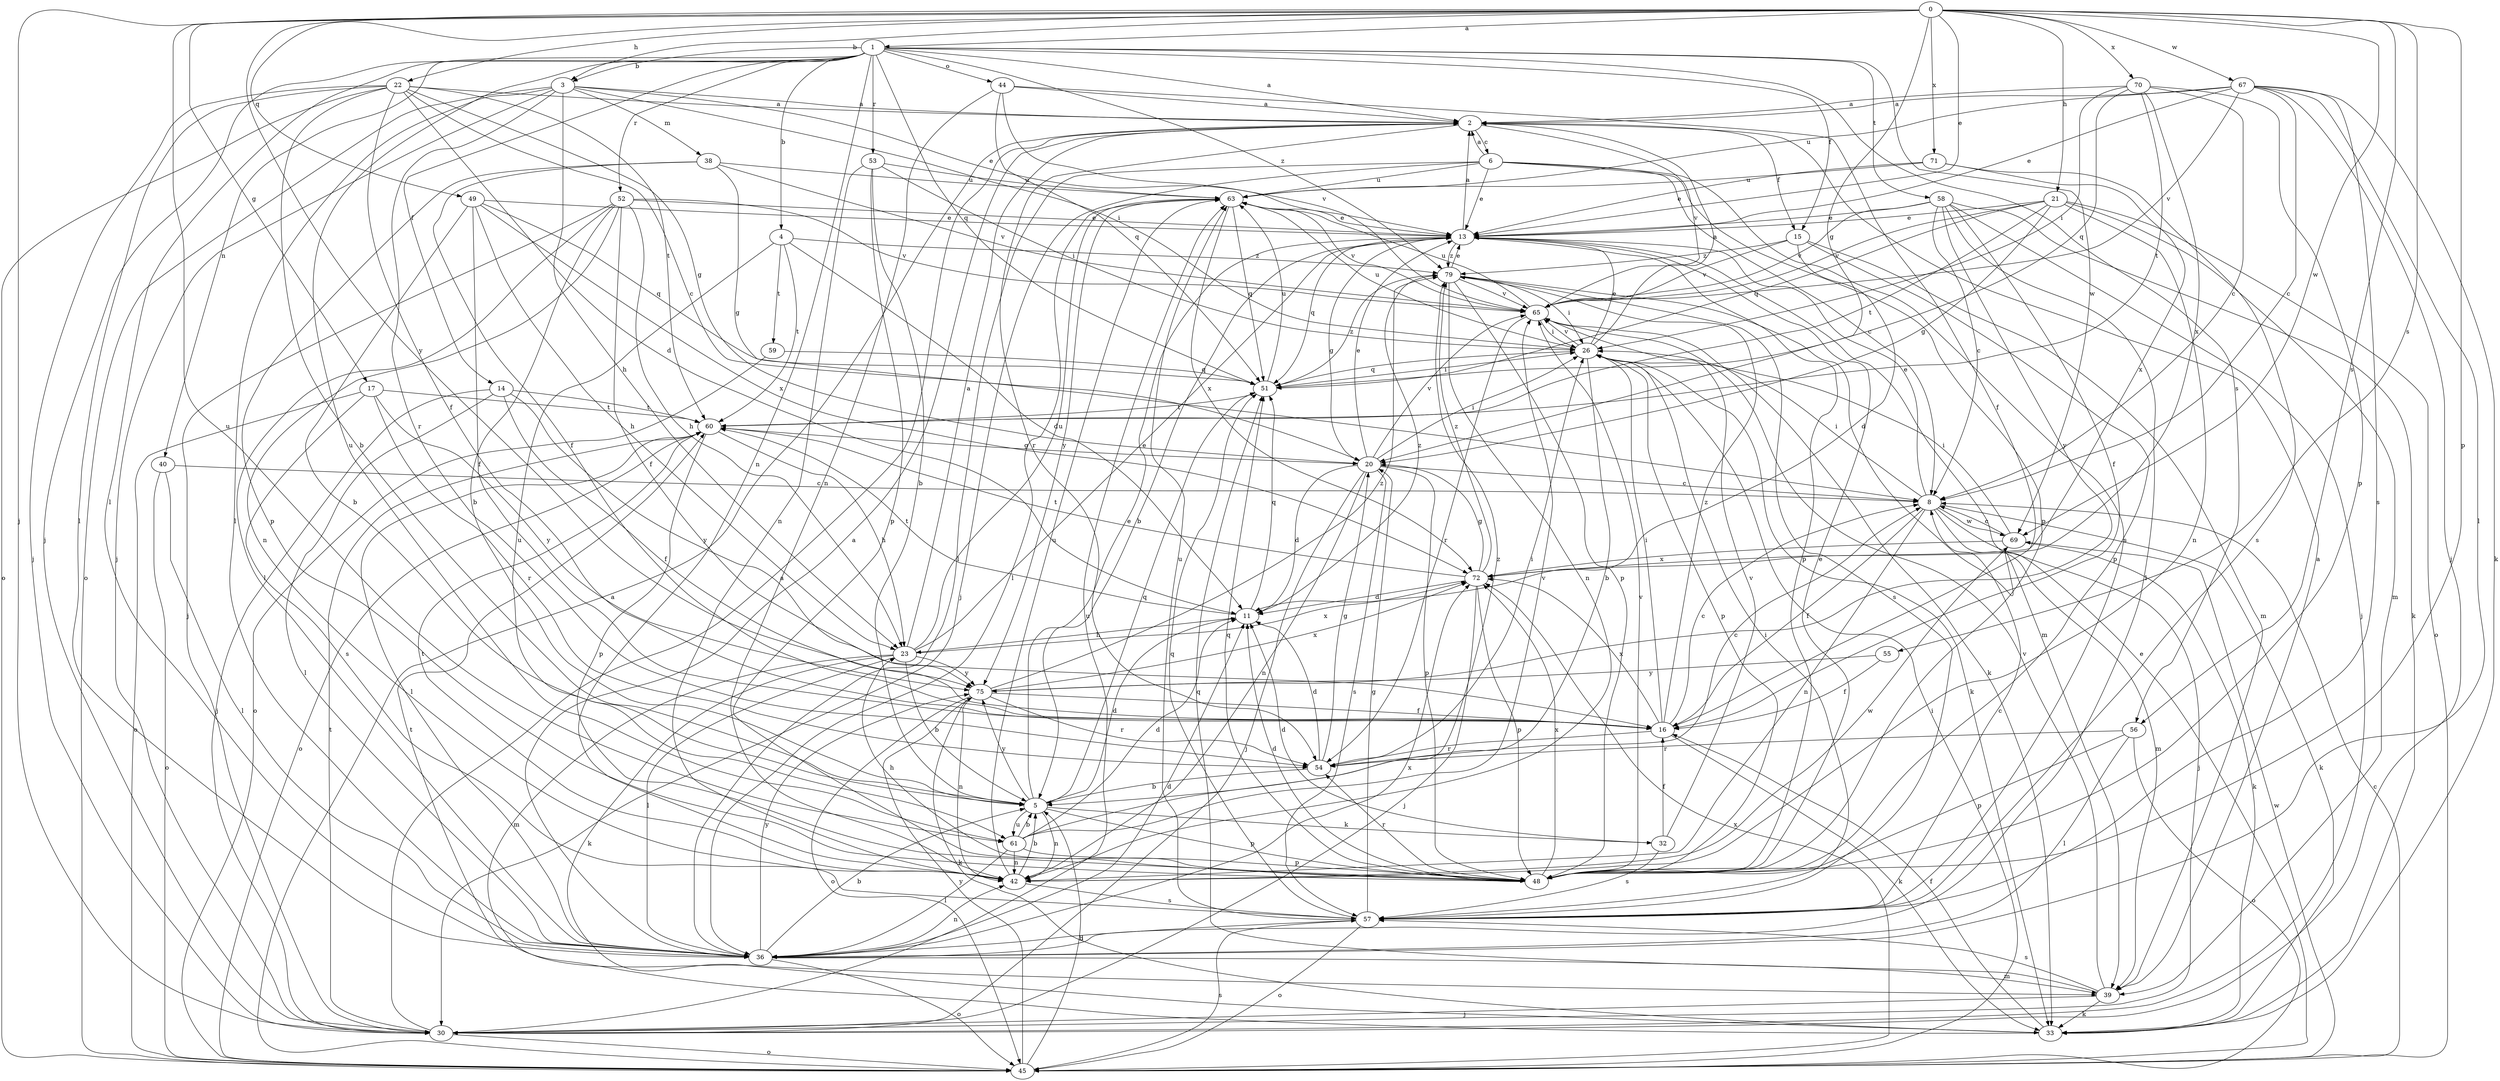 strict digraph  {
0;
1;
2;
3;
4;
5;
6;
8;
11;
13;
14;
15;
16;
17;
20;
21;
22;
23;
26;
30;
32;
33;
36;
38;
39;
40;
42;
44;
45;
48;
49;
51;
52;
53;
54;
55;
56;
57;
58;
59;
60;
61;
63;
65;
67;
69;
70;
71;
72;
75;
79;
0 -> 1  [label=a];
0 -> 3  [label=b];
0 -> 13  [label=e];
0 -> 17  [label=g];
0 -> 20  [label=g];
0 -> 21  [label=h];
0 -> 22  [label=h];
0 -> 30  [label=j];
0 -> 48  [label=p];
0 -> 49  [label=q];
0 -> 55  [label=s];
0 -> 56  [label=s];
0 -> 61  [label=u];
0 -> 67  [label=w];
0 -> 69  [label=w];
0 -> 70  [label=x];
0 -> 71  [label=x];
0 -> 75  [label=y];
1 -> 2  [label=a];
1 -> 3  [label=b];
1 -> 4  [label=b];
1 -> 14  [label=f];
1 -> 15  [label=f];
1 -> 30  [label=j];
1 -> 36  [label=l];
1 -> 40  [label=n];
1 -> 42  [label=n];
1 -> 44  [label=o];
1 -> 51  [label=q];
1 -> 52  [label=r];
1 -> 53  [label=r];
1 -> 56  [label=s];
1 -> 58  [label=t];
1 -> 61  [label=u];
1 -> 69  [label=w];
1 -> 79  [label=z];
2 -> 6  [label=c];
2 -> 15  [label=f];
2 -> 54  [label=r];
2 -> 65  [label=v];
3 -> 2  [label=a];
3 -> 13  [label=e];
3 -> 23  [label=h];
3 -> 26  [label=i];
3 -> 30  [label=j];
3 -> 36  [label=l];
3 -> 38  [label=m];
3 -> 45  [label=o];
3 -> 54  [label=r];
4 -> 11  [label=d];
4 -> 59  [label=t];
4 -> 60  [label=t];
4 -> 61  [label=u];
4 -> 79  [label=z];
5 -> 11  [label=d];
5 -> 13  [label=e];
5 -> 32  [label=k];
5 -> 42  [label=n];
5 -> 48  [label=p];
5 -> 51  [label=q];
5 -> 61  [label=u];
5 -> 75  [label=y];
6 -> 2  [label=a];
6 -> 8  [label=c];
6 -> 13  [label=e];
6 -> 30  [label=j];
6 -> 36  [label=l];
6 -> 48  [label=p];
6 -> 57  [label=s];
6 -> 63  [label=u];
8 -> 13  [label=e];
8 -> 16  [label=f];
8 -> 26  [label=i];
8 -> 30  [label=j];
8 -> 33  [label=k];
8 -> 39  [label=m];
8 -> 42  [label=n];
8 -> 69  [label=w];
11 -> 23  [label=h];
11 -> 51  [label=q];
11 -> 60  [label=t];
11 -> 79  [label=z];
13 -> 2  [label=a];
13 -> 5  [label=b];
13 -> 20  [label=g];
13 -> 48  [label=p];
13 -> 51  [label=q];
13 -> 79  [label=z];
14 -> 16  [label=f];
14 -> 30  [label=j];
14 -> 36  [label=l];
14 -> 60  [label=t];
14 -> 75  [label=y];
15 -> 11  [label=d];
15 -> 39  [label=m];
15 -> 48  [label=p];
15 -> 65  [label=v];
15 -> 79  [label=z];
16 -> 8  [label=c];
16 -> 26  [label=i];
16 -> 33  [label=k];
16 -> 54  [label=r];
16 -> 72  [label=x];
16 -> 79  [label=z];
17 -> 45  [label=o];
17 -> 54  [label=r];
17 -> 57  [label=s];
17 -> 60  [label=t];
17 -> 75  [label=y];
20 -> 8  [label=c];
20 -> 11  [label=d];
20 -> 13  [label=e];
20 -> 26  [label=i];
20 -> 30  [label=j];
20 -> 42  [label=n];
20 -> 48  [label=p];
20 -> 57  [label=s];
20 -> 65  [label=v];
21 -> 13  [label=e];
21 -> 20  [label=g];
21 -> 39  [label=m];
21 -> 42  [label=n];
21 -> 45  [label=o];
21 -> 51  [label=q];
21 -> 60  [label=t];
21 -> 65  [label=v];
22 -> 2  [label=a];
22 -> 5  [label=b];
22 -> 8  [label=c];
22 -> 11  [label=d];
22 -> 16  [label=f];
22 -> 20  [label=g];
22 -> 30  [label=j];
22 -> 36  [label=l];
22 -> 45  [label=o];
22 -> 60  [label=t];
23 -> 2  [label=a];
23 -> 5  [label=b];
23 -> 13  [label=e];
23 -> 33  [label=k];
23 -> 36  [label=l];
23 -> 39  [label=m];
23 -> 63  [label=u];
23 -> 72  [label=x];
23 -> 75  [label=y];
26 -> 2  [label=a];
26 -> 5  [label=b];
26 -> 13  [label=e];
26 -> 33  [label=k];
26 -> 48  [label=p];
26 -> 51  [label=q];
26 -> 63  [label=u];
26 -> 65  [label=v];
30 -> 2  [label=a];
30 -> 45  [label=o];
30 -> 60  [label=t];
30 -> 63  [label=u];
32 -> 11  [label=d];
32 -> 16  [label=f];
32 -> 57  [label=s];
32 -> 65  [label=v];
33 -> 16  [label=f];
33 -> 60  [label=t];
36 -> 2  [label=a];
36 -> 5  [label=b];
36 -> 11  [label=d];
36 -> 39  [label=m];
36 -> 42  [label=n];
36 -> 45  [label=o];
36 -> 72  [label=x];
36 -> 75  [label=y];
38 -> 16  [label=f];
38 -> 20  [label=g];
38 -> 48  [label=p];
38 -> 63  [label=u];
38 -> 65  [label=v];
39 -> 2  [label=a];
39 -> 30  [label=j];
39 -> 33  [label=k];
39 -> 51  [label=q];
39 -> 57  [label=s];
39 -> 65  [label=v];
40 -> 8  [label=c];
40 -> 36  [label=l];
40 -> 45  [label=o];
42 -> 5  [label=b];
42 -> 57  [label=s];
42 -> 60  [label=t];
42 -> 63  [label=u];
42 -> 69  [label=w];
44 -> 2  [label=a];
44 -> 16  [label=f];
44 -> 42  [label=n];
44 -> 51  [label=q];
44 -> 65  [label=v];
45 -> 2  [label=a];
45 -> 5  [label=b];
45 -> 8  [label=c];
45 -> 13  [label=e];
45 -> 26  [label=i];
45 -> 57  [label=s];
45 -> 69  [label=w];
45 -> 72  [label=x];
45 -> 75  [label=y];
48 -> 11  [label=d];
48 -> 13  [label=e];
48 -> 23  [label=h];
48 -> 51  [label=q];
48 -> 54  [label=r];
48 -> 65  [label=v];
48 -> 72  [label=x];
49 -> 5  [label=b];
49 -> 13  [label=e];
49 -> 16  [label=f];
49 -> 23  [label=h];
49 -> 51  [label=q];
49 -> 72  [label=x];
51 -> 26  [label=i];
51 -> 60  [label=t];
51 -> 63  [label=u];
51 -> 79  [label=z];
52 -> 5  [label=b];
52 -> 13  [label=e];
52 -> 16  [label=f];
52 -> 23  [label=h];
52 -> 30  [label=j];
52 -> 36  [label=l];
52 -> 42  [label=n];
52 -> 65  [label=v];
53 -> 5  [label=b];
53 -> 26  [label=i];
53 -> 42  [label=n];
53 -> 48  [label=p];
53 -> 63  [label=u];
54 -> 5  [label=b];
54 -> 8  [label=c];
54 -> 11  [label=d];
54 -> 20  [label=g];
54 -> 26  [label=i];
55 -> 16  [label=f];
55 -> 75  [label=y];
56 -> 36  [label=l];
56 -> 45  [label=o];
56 -> 48  [label=p];
56 -> 54  [label=r];
57 -> 8  [label=c];
57 -> 20  [label=g];
57 -> 26  [label=i];
57 -> 36  [label=l];
57 -> 45  [label=o];
57 -> 51  [label=q];
57 -> 63  [label=u];
58 -> 8  [label=c];
58 -> 13  [label=e];
58 -> 16  [label=f];
58 -> 30  [label=j];
58 -> 33  [label=k];
58 -> 36  [label=l];
58 -> 65  [label=v];
58 -> 75  [label=y];
59 -> 45  [label=o];
59 -> 51  [label=q];
60 -> 20  [label=g];
60 -> 23  [label=h];
60 -> 36  [label=l];
60 -> 45  [label=o];
60 -> 48  [label=p];
61 -> 5  [label=b];
61 -> 11  [label=d];
61 -> 36  [label=l];
61 -> 42  [label=n];
61 -> 48  [label=p];
61 -> 65  [label=v];
61 -> 79  [label=z];
63 -> 13  [label=e];
63 -> 36  [label=l];
63 -> 51  [label=q];
63 -> 65  [label=v];
63 -> 72  [label=x];
63 -> 75  [label=y];
65 -> 26  [label=i];
65 -> 33  [label=k];
65 -> 54  [label=r];
65 -> 63  [label=u];
67 -> 2  [label=a];
67 -> 8  [label=c];
67 -> 13  [label=e];
67 -> 30  [label=j];
67 -> 33  [label=k];
67 -> 36  [label=l];
67 -> 57  [label=s];
67 -> 63  [label=u];
67 -> 65  [label=v];
69 -> 8  [label=c];
69 -> 26  [label=i];
69 -> 33  [label=k];
69 -> 72  [label=x];
70 -> 2  [label=a];
70 -> 8  [label=c];
70 -> 26  [label=i];
70 -> 48  [label=p];
70 -> 51  [label=q];
70 -> 60  [label=t];
70 -> 72  [label=x];
71 -> 13  [label=e];
71 -> 57  [label=s];
71 -> 63  [label=u];
71 -> 72  [label=x];
72 -> 11  [label=d];
72 -> 20  [label=g];
72 -> 30  [label=j];
72 -> 48  [label=p];
72 -> 60  [label=t];
72 -> 79  [label=z];
75 -> 16  [label=f];
75 -> 33  [label=k];
75 -> 42  [label=n];
75 -> 45  [label=o];
75 -> 54  [label=r];
75 -> 72  [label=x];
75 -> 79  [label=z];
79 -> 13  [label=e];
79 -> 26  [label=i];
79 -> 39  [label=m];
79 -> 42  [label=n];
79 -> 48  [label=p];
79 -> 57  [label=s];
79 -> 65  [label=v];
}
